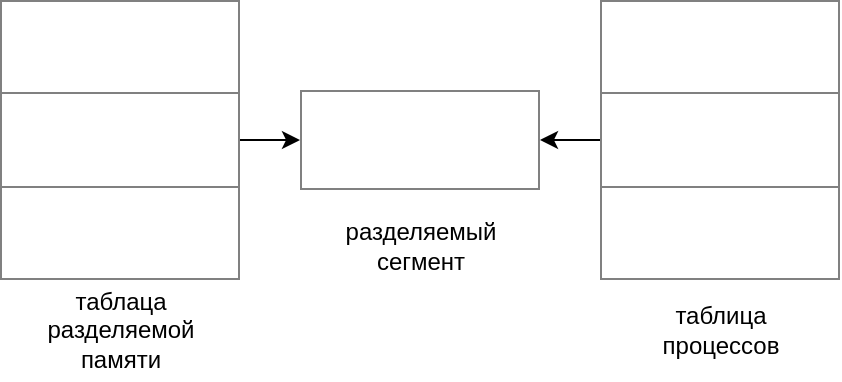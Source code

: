 <mxfile version="12.4.2" type="device" pages="10"><diagram id="_pHYpK2xIgm-cbt3wLfS" name="sharedMem"><mxGraphModel dx="1072" dy="792" grid="1" gridSize="10" guides="1" tooltips="1" connect="1" arrows="1" fold="1" page="1" pageScale="1" pageWidth="827" pageHeight="1169" math="0" shadow="0"><root><mxCell id="0"/><mxCell id="1" parent="0"/><mxCell id="E1N4yYzA226NEwPCVV8Q-7" style="edgeStyle=orthogonalEdgeStyle;rounded=0;orthogonalLoop=1;jettySize=auto;html=1;exitX=1;exitY=0.5;exitDx=0;exitDy=0;entryX=0;entryY=0.5;entryDx=0;entryDy=0;" parent="1" source="E1N4yYzA226NEwPCVV8Q-1" target="E1N4yYzA226NEwPCVV8Q-5" edge="1"><mxGeometry relative="1" as="geometry"/></mxCell><mxCell id="E1N4yYzA226NEwPCVV8Q-1" value="&lt;table border=&quot;1&quot; width=&quot;100%&quot; style=&quot;width: 100% ; height: 100% ; border-collapse: collapse&quot;&gt;&lt;tbody&gt;&lt;tr&gt;&lt;td align=&quot;center&quot;&gt;&lt;br&gt;&lt;/td&gt;&lt;/tr&gt;&lt;tr&gt;&lt;td align=&quot;center&quot;&gt;&lt;br&gt;&lt;/td&gt;&lt;/tr&gt;&lt;tr&gt;&lt;td align=&quot;center&quot;&gt;&lt;br&gt;&lt;/td&gt;&lt;/tr&gt;&lt;/tbody&gt;&lt;/table&gt;" style="text;html=1;strokeColor=none;fillColor=none;overflow=fill;" parent="1" vertex="1"><mxGeometry x="110" y="170" width="120" height="140" as="geometry"/></mxCell><mxCell id="E1N4yYzA226NEwPCVV8Q-6" style="edgeStyle=orthogonalEdgeStyle;rounded=0;orthogonalLoop=1;jettySize=auto;html=1;exitX=0;exitY=0.5;exitDx=0;exitDy=0;entryX=1;entryY=0.5;entryDx=0;entryDy=0;" parent="1" source="E1N4yYzA226NEwPCVV8Q-2" target="E1N4yYzA226NEwPCVV8Q-5" edge="1"><mxGeometry relative="1" as="geometry"/></mxCell><mxCell id="E1N4yYzA226NEwPCVV8Q-2" value="&lt;table border=&quot;1&quot; width=&quot;100%&quot; style=&quot;width: 100% ; height: 100% ; border-collapse: collapse&quot;&gt;&lt;tbody&gt;&lt;tr&gt;&lt;td align=&quot;center&quot;&gt;&lt;br&gt;&lt;/td&gt;&lt;/tr&gt;&lt;tr&gt;&lt;td align=&quot;center&quot;&gt;&lt;br&gt;&lt;/td&gt;&lt;/tr&gt;&lt;tr&gt;&lt;td align=&quot;center&quot;&gt;&lt;br&gt;&lt;/td&gt;&lt;/tr&gt;&lt;/tbody&gt;&lt;/table&gt;" style="text;html=1;strokeColor=none;fillColor=none;overflow=fill;" parent="1" vertex="1"><mxGeometry x="410" y="170" width="120" height="140" as="geometry"/></mxCell><mxCell id="E1N4yYzA226NEwPCVV8Q-3" value="таблаца &lt;br&gt;разделяемой &lt;br&gt;памяти" style="text;html=1;align=center;verticalAlign=middle;resizable=0;points=[];;autosize=1;" parent="1" vertex="1"><mxGeometry x="125" y="310" width="90" height="50" as="geometry"/></mxCell><mxCell id="E1N4yYzA226NEwPCVV8Q-4" value="таблица &lt;br&gt;процессов" style="text;html=1;align=center;verticalAlign=middle;resizable=0;points=[];;autosize=1;" parent="1" vertex="1"><mxGeometry x="435" y="320" width="70" height="30" as="geometry"/></mxCell><mxCell id="E1N4yYzA226NEwPCVV8Q-5" value="&lt;table border=&quot;1&quot; width=&quot;100%&quot; style=&quot;width: 100% ; height: 100% ; border-collapse: collapse&quot;&gt;&lt;tbody&gt;&lt;tr&gt;&lt;td align=&quot;center&quot;&gt;&lt;br&gt;&lt;/td&gt;&lt;/tr&gt;&lt;/tbody&gt;&lt;/table&gt;" style="text;html=1;strokeColor=none;fillColor=none;overflow=fill;" parent="1" vertex="1"><mxGeometry x="260" y="215" width="120" height="50" as="geometry"/></mxCell><mxCell id="E1N4yYzA226NEwPCVV8Q-8" value="разделяемый&lt;br&gt;сегмент" style="text;html=1;align=center;verticalAlign=middle;resizable=0;points=[];;autosize=1;" parent="1" vertex="1"><mxGeometry x="275" y="278" width="90" height="30" as="geometry"/></mxCell></root></mxGraphModel></diagram><diagram id="cYKPdcYJulg7trMuziKE" name="ИерархияОС"><mxGraphModel dx="1072" dy="792" grid="1" gridSize="10" guides="1" tooltips="1" connect="1" arrows="1" fold="1" page="1" pageScale="1" pageWidth="827" pageHeight="1169" math="0" shadow="0"><root><mxCell id="N33bhKSea9cU7cOXjX9G-0"/><mxCell id="N33bhKSea9cU7cOXjX9G-1" parent="N33bhKSea9cU7cOXjX9G-0"/><mxCell id="N33bhKSea9cU7cOXjX9G-10" value="&lt;br&gt;&lt;br&gt;&lt;br&gt;&lt;br&gt;&lt;br&gt;&lt;br&gt;&lt;br&gt;&lt;br&gt;&lt;br&gt;&lt;br&gt;&lt;br&gt;&lt;br&gt;&lt;br&gt;&lt;br&gt;&lt;br&gt;&lt;br&gt;&lt;br&gt;&lt;br&gt;&lt;br&gt;управление информацией&lt;br&gt;хранение, уничтожение файлов, файловая система" style="rounded=0;whiteSpace=wrap;html=1;container=1;" parent="N33bhKSea9cU7cOXjX9G-1" vertex="1"><mxGeometry x="175" y="530" width="320" height="320" as="geometry"/></mxCell><mxCell id="N33bhKSea9cU7cOXjX9G-7" value="&lt;br&gt;&lt;br&gt;&lt;br&gt;&lt;br&gt;&lt;br&gt;&lt;br&gt;&lt;br&gt;&lt;br&gt;&lt;br&gt;&lt;br&gt;&lt;br&gt;&lt;br&gt;&lt;br&gt;&lt;br&gt;&lt;br&gt;&lt;br&gt;управление устройствами" style="rounded=0;whiteSpace=wrap;html=1;container=1;" parent="N33bhKSea9cU7cOXjX9G-10" vertex="1"><mxGeometry x="15" y="10" width="290" height="268.387" as="geometry"/></mxCell><mxCell id="N33bhKSea9cU7cOXjX9G-8" value="&lt;br&gt;&lt;br&gt;&lt;br&gt;&lt;br&gt;&lt;br&gt;&lt;br&gt;&lt;br&gt;&lt;br&gt;&lt;br&gt;&lt;br&gt;&lt;br&gt;управление процессами (верхний уровень)&lt;br&gt;создание, уничтожение, взаимодействие при помощи сообщений" style="rounded=0;whiteSpace=wrap;html=1;container=1;" parent="N33bhKSea9cU7cOXjX9G-7" vertex="1"><mxGeometry x="10" y="12.206" width="270" height="221.174" as="geometry"/></mxCell><mxCell id="N33bhKSea9cU7cOXjX9G-6" value="&lt;br&gt;&lt;br&gt;&lt;br&gt;&lt;br&gt;&lt;br&gt;&lt;br&gt;&lt;br&gt;планирование процессов; &lt;br&gt;управление памятью" style="rounded=0;whiteSpace=wrap;html=1;container=1;" parent="N33bhKSea9cU7cOXjX9G-8" vertex="1"><mxGeometry x="15" y="11.637" width="240" height="153.26" as="geometry"/></mxCell><mxCell id="N33bhKSea9cU7cOXjX9G-3" value="&lt;br&gt;&lt;br&gt;управление процессами &lt;br&gt;(нижний уровень)&lt;br&gt;выделение кванта времени" style="rounded=0;whiteSpace=wrap;html=1;container=1;" parent="N33bhKSea9cU7cOXjX9G-6" vertex="1"><mxGeometry x="15" y="13.583" width="210" height="93.742" as="geometry"/></mxCell><mxCell id="N33bhKSea9cU7cOXjX9G-2" value="Аппаратура" style="rounded=0;whiteSpace=wrap;html=1;container=0;" parent="N33bhKSea9cU7cOXjX9G-3" vertex="1"><mxGeometry x="54.48" y="8.327" width="101.03" height="29.015" as="geometry"/></mxCell><mxCell id="N33bhKSea9cU7cOXjX9G-11" value="Иерархическая структура ОС по отношению к процессу" style="text;html=1;strokeColor=none;fillColor=none;align=center;verticalAlign=middle;whiteSpace=wrap;rounded=0;" parent="N33bhKSea9cU7cOXjX9G-1" vertex="1"><mxGeometry x="175" y="510" width="320" height="20" as="geometry"/></mxCell></root></mxGraphModel></diagram><diagram id="UjTHg631HExT5W3O7byU" name="МикроядроMSG"><mxGraphModel dx="1072" dy="792" grid="1" gridSize="10" guides="1" tooltips="1" connect="1" arrows="1" fold="1" page="1" pageScale="1" pageWidth="827" pageHeight="1169" math="0" shadow="0"><root><mxCell id="NzNkKDNtCmDDsPTG5lxu-0"/><mxCell id="NzNkKDNtCmDDsPTG5lxu-1" parent="NzNkKDNtCmDDsPTG5lxu-0"/><mxCell id="NzNkKDNtCmDDsPTG5lxu-2" value="" style="ellipse;whiteSpace=wrap;html=1;aspect=fixed;" parent="NzNkKDNtCmDDsPTG5lxu-1" vertex="1"><mxGeometry x="150" y="100" width="30" height="30" as="geometry"/></mxCell><mxCell id="NzNkKDNtCmDDsPTG5lxu-5" value="" style="ellipse;whiteSpace=wrap;html=1;aspect=fixed;" parent="NzNkKDNtCmDDsPTG5lxu-1" vertex="1"><mxGeometry x="190" y="100" width="30" height="30" as="geometry"/></mxCell><mxCell id="NzNkKDNtCmDDsPTG5lxu-6" value="" style="ellipse;whiteSpace=wrap;html=1;aspect=fixed;" parent="NzNkKDNtCmDDsPTG5lxu-1" vertex="1"><mxGeometry x="230" y="100" width="30" height="30" as="geometry"/></mxCell><mxCell id="NzNkKDNtCmDDsPTG5lxu-7" value="" style="ellipse;whiteSpace=wrap;html=1;aspect=fixed;" parent="NzNkKDNtCmDDsPTG5lxu-1" vertex="1"><mxGeometry x="270" y="100" width="30" height="30" as="geometry"/></mxCell><mxCell id="NzNkKDNtCmDDsPTG5lxu-8" value="Приложения" style="text;html=1;align=center;verticalAlign=middle;resizable=0;points=[];;autosize=1;" parent="NzNkKDNtCmDDsPTG5lxu-1" vertex="1"><mxGeometry x="180" y="69" width="90" height="20" as="geometry"/></mxCell><mxCell id="NzNkKDNtCmDDsPTG5lxu-9" value="Микроядро" style="ellipse;whiteSpace=wrap;html=1;" parent="NzNkKDNtCmDDsPTG5lxu-1" vertex="1"><mxGeometry x="320" y="250" width="290" height="80" as="geometry"/></mxCell><mxCell id="NzNkKDNtCmDDsPTG5lxu-10" value="Сервер памяти" style="ellipse;whiteSpace=wrap;html=1;" parent="NzNkKDNtCmDDsPTG5lxu-1" vertex="1"><mxGeometry x="430" y="60" width="100" height="50" as="geometry"/></mxCell><mxCell id="NzNkKDNtCmDDsPTG5lxu-11" value="Сетевой сервер" style="ellipse;whiteSpace=wrap;html=1;" parent="NzNkKDNtCmDDsPTG5lxu-1" vertex="1"><mxGeometry x="630" y="40" width="100" height="50" as="geometry"/></mxCell><mxCell id="NzNkKDNtCmDDsPTG5lxu-12" value="Файловый сервер" style="ellipse;whiteSpace=wrap;html=1;" parent="NzNkKDNtCmDDsPTG5lxu-1" vertex="1"><mxGeometry x="520" y="19" width="100" height="50" as="geometry"/></mxCell><mxCell id="NzNkKDNtCmDDsPTG5lxu-13" value="Сервер процессов" style="ellipse;whiteSpace=wrap;html=1;" parent="NzNkKDNtCmDDsPTG5lxu-1" vertex="1"><mxGeometry x="540" y="100" width="100" height="50" as="geometry"/></mxCell><mxCell id="NzNkKDNtCmDDsPTG5lxu-14" value="" style="endArrow=none;html=1;" parent="NzNkKDNtCmDDsPTG5lxu-1" edge="1"><mxGeometry width="50" height="50" relative="1" as="geometry"><mxPoint x="120" y="200" as="sourcePoint"/><mxPoint x="790" y="200" as="targetPoint"/></mxGeometry></mxCell><mxCell id="NzNkKDNtCmDDsPTG5lxu-15" value="Режим ядра" style="text;html=1;strokeColor=none;fillColor=none;align=center;verticalAlign=middle;whiteSpace=wrap;rounded=0;" parent="NzNkKDNtCmDDsPTG5lxu-1" vertex="1"><mxGeometry x="690" y="210" width="100" height="20" as="geometry"/></mxCell><mxCell id="NzNkKDNtCmDDsPTG5lxu-16" value="Режим задачи" style="text;html=1;strokeColor=none;fillColor=none;align=center;verticalAlign=middle;whiteSpace=wrap;rounded=0;" parent="NzNkKDNtCmDDsPTG5lxu-1" vertex="1"><mxGeometry x="690" y="170" width="100" height="20" as="geometry"/></mxCell><mxCell id="NzNkKDNtCmDDsPTG5lxu-17" value="" style="endArrow=classic;html=1;exitX=1;exitY=0.5;exitDx=0;exitDy=0;entryX=0;entryY=1;entryDx=0;entryDy=0;curved=1;" parent="NzNkKDNtCmDDsPTG5lxu-1" source="NzNkKDNtCmDDsPTG5lxu-7" target="NzNkKDNtCmDDsPTG5lxu-10" edge="1"><mxGeometry width="50" height="50" relative="1" as="geometry"><mxPoint x="120" y="400" as="sourcePoint"/><mxPoint x="170" y="350" as="targetPoint"/><Array as="points"><mxPoint x="450" y="420"/></Array></mxGeometry></mxCell><mxCell id="NzNkKDNtCmDDsPTG5lxu-18" value="" style="endArrow=classic;html=1;curved=1;exitX=0.295;exitY=0.957;exitDx=0;exitDy=0;exitPerimeter=0;entryX=1;entryY=1;entryDx=0;entryDy=0;" parent="NzNkKDNtCmDDsPTG5lxu-1" source="NzNkKDNtCmDDsPTG5lxu-10" target="NzNkKDNtCmDDsPTG5lxu-7" edge="1"><mxGeometry width="50" height="50" relative="1" as="geometry"><mxPoint x="700" y="315" as="sourcePoint"/><mxPoint x="280" y="130" as="targetPoint"/><Array as="points"><mxPoint x="450" y="450"/></Array></mxGeometry></mxCell><mxCell id="NzNkKDNtCmDDsPTG5lxu-19" value="" style="endArrow=classic;html=1;curved=1;exitX=1;exitY=1;exitDx=0;exitDy=0;entryX=0;entryY=1;entryDx=0;entryDy=0;" parent="NzNkKDNtCmDDsPTG5lxu-1" source="NzNkKDNtCmDDsPTG5lxu-10" target="NzNkKDNtCmDDsPTG5lxu-13" edge="1"><mxGeometry width="50" height="50" relative="1" as="geometry"><mxPoint x="500" y="180" as="sourcePoint"/><mxPoint x="550" y="130" as="targetPoint"/><Array as="points"><mxPoint x="430" y="420"/></Array></mxGeometry></mxCell><mxCell id="NzNkKDNtCmDDsPTG5lxu-21" value="" style="endArrow=classic;html=1;curved=1;exitX=0.328;exitY=0.99;exitDx=0;exitDy=0;exitPerimeter=0;entryX=0.603;entryY=1.023;entryDx=0;entryDy=0;entryPerimeter=0;" parent="NzNkKDNtCmDDsPTG5lxu-1" source="NzNkKDNtCmDDsPTG5lxu-13" target="NzNkKDNtCmDDsPTG5lxu-10" edge="1"><mxGeometry width="50" height="50" relative="1" as="geometry"><mxPoint x="150" y="430" as="sourcePoint"/><mxPoint x="200" y="380" as="targetPoint"/><Array as="points"><mxPoint x="430" y="430"/></Array></mxGeometry></mxCell></root></mxGraphModel></diagram><diagram id="lSMdafEVbJRNWUTgxJku" name="Микроядро"><mxGraphModel dx="1072" dy="792" grid="1" gridSize="10" guides="1" tooltips="1" connect="1" arrows="1" fold="1" page="1" pageScale="1" pageWidth="827" pageHeight="1169" math="0" shadow="0"><root><mxCell id="0dKs_ApMj5xvjvfuC9SX-0"/><mxCell id="0dKs_ApMj5xvjvfuC9SX-1" parent="0dKs_ApMj5xvjvfuC9SX-0"/><mxCell id="0dKs_ApMj5xvjvfuC9SX-2" value="" style="endArrow=none;html=1;" parent="0dKs_ApMj5xvjvfuC9SX-1" edge="1"><mxGeometry width="50" height="50" relative="1" as="geometry"><mxPoint x="50" y="160" as="sourcePoint"/><mxPoint x="160" y="160" as="targetPoint"/></mxGeometry></mxCell><mxCell id="0dKs_ApMj5xvjvfuC9SX-3" value="" style="endArrow=none;html=1;" parent="0dKs_ApMj5xvjvfuC9SX-1" edge="1"><mxGeometry width="50" height="50" relative="1" as="geometry"><mxPoint x="350" y="160" as="sourcePoint"/><mxPoint x="450" y="160" as="targetPoint"/></mxGeometry></mxCell><mxCell id="0dKs_ApMj5xvjvfuC9SX-5" value="" style="endArrow=none;html=1;" parent="0dKs_ApMj5xvjvfuC9SX-1" edge="1"><mxGeometry width="50" height="50" relative="1" as="geometry"><mxPoint x="200" y="230" as="sourcePoint"/><mxPoint x="310" y="230" as="targetPoint"/></mxGeometry></mxCell><mxCell id="0dKs_ApMj5xvjvfuC9SX-6" value="" style="endArrow=none;html=1;" parent="0dKs_ApMj5xvjvfuC9SX-1" edge="1"><mxGeometry width="50" height="50" relative="1" as="geometry"><mxPoint x="160" y="160" as="sourcePoint"/><mxPoint x="200" y="230" as="targetPoint"/></mxGeometry></mxCell><mxCell id="0dKs_ApMj5xvjvfuC9SX-7" value="" style="endArrow=none;html=1;" parent="0dKs_ApMj5xvjvfuC9SX-1" edge="1"><mxGeometry width="50" height="50" relative="1" as="geometry"><mxPoint x="310" y="230" as="sourcePoint"/><mxPoint x="350" y="160" as="targetPoint"/></mxGeometry></mxCell><mxCell id="0dKs_ApMj5xvjvfuC9SX-8" value="" style="endArrow=none;html=1;" parent="0dKs_ApMj5xvjvfuC9SX-1" edge="1"><mxGeometry width="50" height="50" relative="1" as="geometry"><mxPoint x="450" y="160" as="sourcePoint"/><mxPoint x="490" y="230" as="targetPoint"/></mxGeometry></mxCell><mxCell id="0dKs_ApMj5xvjvfuC9SX-9" value="Приложение" style="text;html=1;strokeColor=none;fillColor=none;align=center;verticalAlign=middle;whiteSpace=wrap;rounded=0;" parent="0dKs_ApMj5xvjvfuC9SX-1" vertex="1"><mxGeometry x="80" y="130" width="40" height="20" as="geometry"/></mxCell><mxCell id="0dKs_ApMj5xvjvfuC9SX-10" value="" style="endArrow=none;html=1;" parent="0dKs_ApMj5xvjvfuC9SX-1" edge="1"><mxGeometry width="50" height="50" relative="1" as="geometry"><mxPoint x="490" y="230" as="sourcePoint"/><mxPoint x="600" y="230" as="targetPoint"/></mxGeometry></mxCell><mxCell id="0dKs_ApMj5xvjvfuC9SX-11" value="" style="endArrow=none;html=1;" parent="0dKs_ApMj5xvjvfuC9SX-1" edge="1"><mxGeometry width="50" height="50" relative="1" as="geometry"><mxPoint x="600" y="230" as="sourcePoint"/><mxPoint x="640" y="160" as="targetPoint"/></mxGeometry></mxCell><mxCell id="0dKs_ApMj5xvjvfuC9SX-12" value="" style="endArrow=none;html=1;" parent="0dKs_ApMj5xvjvfuC9SX-1" edge="1"><mxGeometry width="50" height="50" relative="1" as="geometry"><mxPoint x="640" y="160" as="sourcePoint"/><mxPoint x="740" y="160" as="targetPoint"/></mxGeometry></mxCell><mxCell id="0dKs_ApMj5xvjvfuC9SX-13" value="Приложение" style="text;html=1;strokeColor=none;fillColor=none;align=center;verticalAlign=middle;whiteSpace=wrap;rounded=0;" parent="0dKs_ApMj5xvjvfuC9SX-1" vertex="1"><mxGeometry x="670" y="130" width="40" height="20" as="geometry"/></mxCell><mxCell id="0dKs_ApMj5xvjvfuC9SX-14" value="Сервер" style="text;html=1;strokeColor=none;fillColor=none;align=center;verticalAlign=middle;whiteSpace=wrap;rounded=0;" parent="0dKs_ApMj5xvjvfuC9SX-1" vertex="1"><mxGeometry x="380" y="130" width="40" height="20" as="geometry"/></mxCell><mxCell id="0dKs_ApMj5xvjvfuC9SX-15" value="Ядро" style="text;html=1;strokeColor=none;fillColor=none;align=center;verticalAlign=middle;whiteSpace=wrap;rounded=0;" parent="0dKs_ApMj5xvjvfuC9SX-1" vertex="1"><mxGeometry x="230" y="240" width="40" height="20" as="geometry"/></mxCell><mxCell id="0dKs_ApMj5xvjvfuC9SX-16" value="Ядро" style="text;html=1;strokeColor=none;fillColor=none;align=center;verticalAlign=middle;whiteSpace=wrap;rounded=0;" parent="0dKs_ApMj5xvjvfuC9SX-1" vertex="1"><mxGeometry x="530" y="240" width="40" height="20" as="geometry"/></mxCell><mxCell id="0dKs_ApMj5xvjvfuC9SX-17" value="" style="endArrow=none;dashed=1;html=1;" parent="0dKs_ApMj5xvjvfuC9SX-1" edge="1"><mxGeometry width="50" height="50" relative="1" as="geometry"><mxPoint x="160" y="250" as="sourcePoint"/><mxPoint x="160" y="140" as="targetPoint"/></mxGeometry></mxCell><mxCell id="0dKs_ApMj5xvjvfuC9SX-18" value="" style="endArrow=none;dashed=1;html=1;" parent="0dKs_ApMj5xvjvfuC9SX-1" edge="1"><mxGeometry width="50" height="50" relative="1" as="geometry"><mxPoint x="200" y="250" as="sourcePoint"/><mxPoint x="200" y="140" as="targetPoint"/></mxGeometry></mxCell><mxCell id="0dKs_ApMj5xvjvfuC9SX-19" value="dt" style="text;html=1;strokeColor=none;fillColor=none;align=center;verticalAlign=middle;whiteSpace=wrap;rounded=0;" parent="0dKs_ApMj5xvjvfuC9SX-1" vertex="1"><mxGeometry x="160" y="250" width="40" height="20" as="geometry"/></mxCell><mxCell id="0dKs_ApMj5xvjvfuC9SX-20" value="" style="endArrow=blockThin;startArrow=blockThin;html=1;entryX=1;entryY=0;entryDx=0;entryDy=0;exitX=0;exitY=0;exitDx=0;exitDy=0;startFill=1;endSize=3;endFill=1;startSize=3;" parent="0dKs_ApMj5xvjvfuC9SX-1" source="0dKs_ApMj5xvjvfuC9SX-19" target="0dKs_ApMj5xvjvfuC9SX-19" edge="1"><mxGeometry width="50" height="50" relative="1" as="geometry"><mxPoint x="50" y="340" as="sourcePoint"/><mxPoint x="100" y="290" as="targetPoint"/></mxGeometry></mxCell><mxCell id="0dKs_ApMj5xvjvfuC9SX-22" value="" style="endArrow=none;dashed=1;html=1;" parent="0dKs_ApMj5xvjvfuC9SX-1" edge="1"><mxGeometry width="50" height="50" relative="1" as="geometry"><mxPoint x="600" y="250" as="sourcePoint"/><mxPoint x="600" y="140" as="targetPoint"/></mxGeometry></mxCell><mxCell id="0dKs_ApMj5xvjvfuC9SX-23" value="" style="endArrow=none;dashed=1;html=1;" parent="0dKs_ApMj5xvjvfuC9SX-1" edge="1"><mxGeometry width="50" height="50" relative="1" as="geometry"><mxPoint x="640" y="250" as="sourcePoint"/><mxPoint x="640" y="140" as="targetPoint"/></mxGeometry></mxCell><mxCell id="0dKs_ApMj5xvjvfuC9SX-24" value="dt" style="text;html=1;strokeColor=none;fillColor=none;align=center;verticalAlign=middle;whiteSpace=wrap;rounded=0;" parent="0dKs_ApMj5xvjvfuC9SX-1" vertex="1"><mxGeometry x="600" y="250" width="40" height="20" as="geometry"/></mxCell><mxCell id="0dKs_ApMj5xvjvfuC9SX-26" value="" style="endArrow=none;dashed=1;html=1;" parent="0dKs_ApMj5xvjvfuC9SX-1" edge="1"><mxGeometry width="50" height="50" relative="1" as="geometry"><mxPoint x="310" y="250" as="sourcePoint"/><mxPoint x="310" y="140" as="targetPoint"/></mxGeometry></mxCell><mxCell id="0dKs_ApMj5xvjvfuC9SX-27" value="" style="endArrow=none;dashed=1;html=1;" parent="0dKs_ApMj5xvjvfuC9SX-1" edge="1"><mxGeometry width="50" height="50" relative="1" as="geometry"><mxPoint x="350" y="250" as="sourcePoint"/><mxPoint x="350" y="140" as="targetPoint"/></mxGeometry></mxCell><mxCell id="0dKs_ApMj5xvjvfuC9SX-28" value="dt" style="text;html=1;strokeColor=none;fillColor=none;align=center;verticalAlign=middle;whiteSpace=wrap;rounded=0;" parent="0dKs_ApMj5xvjvfuC9SX-1" vertex="1"><mxGeometry x="310" y="250" width="40" height="20" as="geometry"/></mxCell><mxCell id="0dKs_ApMj5xvjvfuC9SX-30" value="" style="endArrow=none;dashed=1;html=1;" parent="0dKs_ApMj5xvjvfuC9SX-1" edge="1"><mxGeometry width="50" height="50" relative="1" as="geometry"><mxPoint x="450" y="250" as="sourcePoint"/><mxPoint x="450" y="140" as="targetPoint"/></mxGeometry></mxCell><mxCell id="0dKs_ApMj5xvjvfuC9SX-31" value="" style="endArrow=none;dashed=1;html=1;" parent="0dKs_ApMj5xvjvfuC9SX-1" edge="1"><mxGeometry width="50" height="50" relative="1" as="geometry"><mxPoint x="490" y="250" as="sourcePoint"/><mxPoint x="490" y="140" as="targetPoint"/></mxGeometry></mxCell><mxCell id="0dKs_ApMj5xvjvfuC9SX-32" value="dt" style="text;html=1;strokeColor=none;fillColor=none;align=center;verticalAlign=middle;whiteSpace=wrap;rounded=0;" parent="0dKs_ApMj5xvjvfuC9SX-1" vertex="1"><mxGeometry x="450" y="250" width="40" height="20" as="geometry"/></mxCell><mxCell id="0dKs_ApMj5xvjvfuC9SX-34" value="" style="endArrow=blockThin;startArrow=blockThin;html=1;entryX=1;entryY=0;entryDx=0;entryDy=0;exitX=0;exitY=0;exitDx=0;exitDy=0;startFill=1;endSize=3;endFill=1;startSize=3;" parent="0dKs_ApMj5xvjvfuC9SX-1" edge="1"><mxGeometry width="50" height="50" relative="1" as="geometry"><mxPoint x="310" y="250" as="sourcePoint"/><mxPoint x="350" y="250" as="targetPoint"/></mxGeometry></mxCell><mxCell id="0dKs_ApMj5xvjvfuC9SX-35" value="" style="endArrow=blockThin;startArrow=blockThin;html=1;entryX=1;entryY=0;entryDx=0;entryDy=0;exitX=0;exitY=0;exitDx=0;exitDy=0;startFill=1;endSize=3;endFill=1;startSize=3;" parent="0dKs_ApMj5xvjvfuC9SX-1" edge="1"><mxGeometry width="50" height="50" relative="1" as="geometry"><mxPoint x="450" y="250" as="sourcePoint"/><mxPoint x="490" y="250" as="targetPoint"/></mxGeometry></mxCell><mxCell id="0dKs_ApMj5xvjvfuC9SX-36" value="" style="endArrow=blockThin;startArrow=blockThin;html=1;entryX=1;entryY=0;entryDx=0;entryDy=0;exitX=0;exitY=0;exitDx=0;exitDy=0;startFill=1;endSize=3;endFill=1;startSize=3;" parent="0dKs_ApMj5xvjvfuC9SX-1" edge="1"><mxGeometry width="50" height="50" relative="1" as="geometry"><mxPoint x="599.2" y="250" as="sourcePoint"/><mxPoint x="639.2" y="250" as="targetPoint"/></mxGeometry></mxCell></root></mxGraphModel></diagram><diagram id="hZAPNmpvA0O3wVBdw7eL" name="Client-server"><mxGraphModel dx="1899" dy="792" grid="1" gridSize="10" guides="1" tooltips="1" connect="1" arrows="1" fold="1" page="1" pageScale="1" pageWidth="827" pageHeight="1169" math="0" shadow="0"><root><mxCell id="UGRlSVcSNJiBl1-q5yHj-0"/><mxCell id="UGRlSVcSNJiBl1-q5yHj-1" parent="UGRlSVcSNJiBl1-q5yHj-0"/><mxCell id="UGRlSVcSNJiBl1-q5yHj-22" value="" style="rounded=0;whiteSpace=wrap;html=1;dashed=1;container=1;" parent="UGRlSVcSNJiBl1-q5yHj-1" vertex="1"><mxGeometry x="70" y="160" width="170" height="400" as="geometry"/></mxCell><mxCell id="UGRlSVcSNJiBl1-q5yHj-5" style="edgeStyle=orthogonalEdgeStyle;rounded=0;orthogonalLoop=1;jettySize=auto;html=1;exitX=0.25;exitY=1;exitDx=0;exitDy=0;entryX=0.083;entryY=0.006;entryDx=0;entryDy=0;entryPerimeter=0;" parent="UGRlSVcSNJiBl1-q5yHj-22" source="UGRlSVcSNJiBl1-q5yHj-2" edge="1"><mxGeometry relative="1" as="geometry"><mxPoint x="54.966" y="110.552" as="targetPoint"/></mxGeometry></mxCell><mxCell id="UGRlSVcSNJiBl1-q5yHj-2" value="Приложение клиента" style="rounded=0;whiteSpace=wrap;html=1;" parent="UGRlSVcSNJiBl1-q5yHj-22" vertex="1"><mxGeometry x="25" y="30" width="120" height="60" as="geometry"/></mxCell><mxCell id="UGRlSVcSNJiBl1-q5yHj-6" style="edgeStyle=orthogonalEdgeStyle;rounded=0;orthogonalLoop=1;jettySize=auto;html=1;exitX=0.25;exitY=0;exitDx=0;exitDy=0;entryX=0.75;entryY=1;entryDx=0;entryDy=0;" parent="UGRlSVcSNJiBl1-q5yHj-22" target="UGRlSVcSNJiBl1-q5yHj-2" edge="1"><mxGeometry relative="1" as="geometry"><mxPoint x="114.966" y="109.862" as="sourcePoint"/></mxGeometry></mxCell><mxCell id="UGRlSVcSNJiBl1-q5yHj-12" style="edgeStyle=orthogonalEdgeStyle;rounded=0;orthogonalLoop=1;jettySize=auto;html=1;exitX=0.25;exitY=1;exitDx=0;exitDy=0;entryX=0.749;entryY=0.063;entryDx=0;entryDy=0;entryPerimeter=0;startArrow=classic;startFill=1;endArrow=none;endFill=0;" parent="UGRlSVcSNJiBl1-q5yHj-22" target="UGRlSVcSNJiBl1-q5yHj-10" edge="1"><mxGeometry relative="1" as="geometry"><mxPoint x="114.966" y="149.862" as="sourcePoint"/></mxGeometry></mxCell><mxCell id="UGRlSVcSNJiBl1-q5yHj-10" value="Клиентский stab" style="ellipse;whiteSpace=wrap;html=1;" parent="UGRlSVcSNJiBl1-q5yHj-22" vertex="1"><mxGeometry x="25" y="170" width="120" height="60" as="geometry"/></mxCell><mxCell id="UGRlSVcSNJiBl1-q5yHj-14" style="edgeStyle=orthogonalEdgeStyle;rounded=0;orthogonalLoop=1;jettySize=auto;html=1;exitX=0.084;exitY=1;exitDx=0;exitDy=0;startArrow=none;startFill=0;endArrow=classic;endFill=1;exitPerimeter=0;entryX=0.254;entryY=0.064;entryDx=0;entryDy=0;entryPerimeter=0;" parent="UGRlSVcSNJiBl1-q5yHj-22" target="UGRlSVcSNJiBl1-q5yHj-10" edge="1"><mxGeometry relative="1" as="geometry"><mxPoint x="54.966" y="149.862" as="sourcePoint"/><mxPoint x="55" y="175" as="targetPoint"/></mxGeometry></mxCell><mxCell id="UGRlSVcSNJiBl1-q5yHj-18" style="edgeStyle=orthogonalEdgeStyle;rounded=0;orthogonalLoop=1;jettySize=auto;html=1;exitX=0.25;exitY=0;exitDx=0;exitDy=0;entryX=0.254;entryY=0.937;entryDx=0;entryDy=0;entryPerimeter=0;startArrow=classic;startFill=1;endArrow=none;endFill=0;" parent="UGRlSVcSNJiBl1-q5yHj-22" source="UGRlSVcSNJiBl1-q5yHj-15" target="UGRlSVcSNJiBl1-q5yHj-10" edge="1"><mxGeometry relative="1" as="geometry"/></mxCell><mxCell id="UGRlSVcSNJiBl1-q5yHj-19" style="edgeStyle=orthogonalEdgeStyle;rounded=0;orthogonalLoop=1;jettySize=auto;html=1;exitX=0.75;exitY=0;exitDx=0;exitDy=0;entryX=0.753;entryY=0.937;entryDx=0;entryDy=0;entryPerimeter=0;startArrow=none;startFill=0;endArrow=classic;endFill=1;" parent="UGRlSVcSNJiBl1-q5yHj-22" source="UGRlSVcSNJiBl1-q5yHj-15" target="UGRlSVcSNJiBl1-q5yHj-10" edge="1"><mxGeometry relative="1" as="geometry"/></mxCell><mxCell id="UGRlSVcSNJiBl1-q5yHj-15" value="Библиотека" style="rounded=0;whiteSpace=wrap;html=1;" parent="UGRlSVcSNJiBl1-q5yHj-22" vertex="1"><mxGeometry x="25" y="250" width="120" height="60" as="geometry"/></mxCell><mxCell id="UGRlSVcSNJiBl1-q5yHj-16" value="Сокет" style="ellipse;whiteSpace=wrap;html=1;" parent="UGRlSVcSNJiBl1-q5yHj-22" vertex="1"><mxGeometry x="25" y="330" width="120" height="60" as="geometry"/></mxCell><mxCell id="UGRlSVcSNJiBl1-q5yHj-20" style="edgeStyle=orthogonalEdgeStyle;rounded=0;orthogonalLoop=1;jettySize=auto;html=1;exitX=0.25;exitY=1;exitDx=0;exitDy=0;entryX=0.249;entryY=0.061;entryDx=0;entryDy=0;entryPerimeter=0;startArrow=none;startFill=0;endArrow=classic;endFill=1;" parent="UGRlSVcSNJiBl1-q5yHj-22" source="UGRlSVcSNJiBl1-q5yHj-15" target="UGRlSVcSNJiBl1-q5yHj-16" edge="1"><mxGeometry relative="1" as="geometry"/></mxCell><mxCell id="UGRlSVcSNJiBl1-q5yHj-21" style="edgeStyle=orthogonalEdgeStyle;rounded=0;orthogonalLoop=1;jettySize=auto;html=1;exitX=0.75;exitY=1;exitDx=0;exitDy=0;entryX=0.749;entryY=0.065;entryDx=0;entryDy=0;entryPerimeter=0;startArrow=classic;startFill=1;endArrow=none;endFill=0;" parent="UGRlSVcSNJiBl1-q5yHj-22" source="UGRlSVcSNJiBl1-q5yHj-15" target="UGRlSVcSNJiBl1-q5yHj-16" edge="1"><mxGeometry relative="1" as="geometry"/></mxCell><mxCell id="UGRlSVcSNJiBl1-q5yHj-23" value="" style="rounded=0;whiteSpace=wrap;html=1;dashed=1;container=1;" parent="UGRlSVcSNJiBl1-q5yHj-1" vertex="1"><mxGeometry x="320" y="160" width="170" height="400" as="geometry"/></mxCell><mxCell id="UGRlSVcSNJiBl1-q5yHj-24" style="edgeStyle=orthogonalEdgeStyle;rounded=0;orthogonalLoop=1;jettySize=auto;html=1;exitX=0.25;exitY=1;exitDx=0;exitDy=0;entryX=0.083;entryY=0.006;entryDx=0;entryDy=0;entryPerimeter=0;" parent="UGRlSVcSNJiBl1-q5yHj-23" source="UGRlSVcSNJiBl1-q5yHj-25" edge="1"><mxGeometry relative="1" as="geometry"><mxPoint x="54.966" y="110.552" as="targetPoint"/></mxGeometry></mxCell><mxCell id="UGRlSVcSNJiBl1-q5yHj-25" value="Приложение сервера" style="rounded=0;whiteSpace=wrap;html=1;" parent="UGRlSVcSNJiBl1-q5yHj-23" vertex="1"><mxGeometry x="25" y="30" width="120" height="60" as="geometry"/></mxCell><mxCell id="UGRlSVcSNJiBl1-q5yHj-26" style="edgeStyle=orthogonalEdgeStyle;rounded=0;orthogonalLoop=1;jettySize=auto;html=1;exitX=0.25;exitY=0;exitDx=0;exitDy=0;entryX=0.75;entryY=1;entryDx=0;entryDy=0;" parent="UGRlSVcSNJiBl1-q5yHj-23" target="UGRlSVcSNJiBl1-q5yHj-25" edge="1"><mxGeometry relative="1" as="geometry"><mxPoint x="114.966" y="109.862" as="sourcePoint"/></mxGeometry></mxCell><mxCell id="UGRlSVcSNJiBl1-q5yHj-27" style="edgeStyle=orthogonalEdgeStyle;rounded=0;orthogonalLoop=1;jettySize=auto;html=1;exitX=0.25;exitY=1;exitDx=0;exitDy=0;entryX=0.749;entryY=0.063;entryDx=0;entryDy=0;entryPerimeter=0;startArrow=classic;startFill=1;endArrow=none;endFill=0;" parent="UGRlSVcSNJiBl1-q5yHj-23" target="UGRlSVcSNJiBl1-q5yHj-28" edge="1"><mxGeometry relative="1" as="geometry"><mxPoint x="114.966" y="149.862" as="sourcePoint"/></mxGeometry></mxCell><mxCell id="UGRlSVcSNJiBl1-q5yHj-28" value="Серверный stab" style="ellipse;whiteSpace=wrap;html=1;" parent="UGRlSVcSNJiBl1-q5yHj-23" vertex="1"><mxGeometry x="25" y="170" width="120" height="60" as="geometry"/></mxCell><mxCell id="UGRlSVcSNJiBl1-q5yHj-29" style="edgeStyle=orthogonalEdgeStyle;rounded=0;orthogonalLoop=1;jettySize=auto;html=1;exitX=0.084;exitY=1;exitDx=0;exitDy=0;startArrow=classic;startFill=1;endArrow=none;endFill=0;exitPerimeter=0;entryX=0.254;entryY=0.064;entryDx=0;entryDy=0;entryPerimeter=0;" parent="UGRlSVcSNJiBl1-q5yHj-23" target="UGRlSVcSNJiBl1-q5yHj-28" edge="1"><mxGeometry relative="1" as="geometry"><mxPoint x="54.966" y="149.862" as="sourcePoint"/><mxPoint x="55" y="175" as="targetPoint"/></mxGeometry></mxCell><mxCell id="UGRlSVcSNJiBl1-q5yHj-30" style="edgeStyle=orthogonalEdgeStyle;rounded=0;orthogonalLoop=1;jettySize=auto;html=1;exitX=0.25;exitY=0;exitDx=0;exitDy=0;entryX=0.254;entryY=0.937;entryDx=0;entryDy=0;entryPerimeter=0;startArrow=classic;startFill=1;endArrow=none;endFill=0;" parent="UGRlSVcSNJiBl1-q5yHj-23" source="UGRlSVcSNJiBl1-q5yHj-32" target="UGRlSVcSNJiBl1-q5yHj-28" edge="1"><mxGeometry relative="1" as="geometry"/></mxCell><mxCell id="UGRlSVcSNJiBl1-q5yHj-31" style="edgeStyle=orthogonalEdgeStyle;rounded=0;orthogonalLoop=1;jettySize=auto;html=1;exitX=0.75;exitY=0;exitDx=0;exitDy=0;entryX=0.753;entryY=0.937;entryDx=0;entryDy=0;entryPerimeter=0;startArrow=none;startFill=0;endArrow=classic;endFill=1;" parent="UGRlSVcSNJiBl1-q5yHj-23" source="UGRlSVcSNJiBl1-q5yHj-32" target="UGRlSVcSNJiBl1-q5yHj-28" edge="1"><mxGeometry relative="1" as="geometry"/></mxCell><mxCell id="UGRlSVcSNJiBl1-q5yHj-32" value="Библиотека" style="rounded=0;whiteSpace=wrap;html=1;" parent="UGRlSVcSNJiBl1-q5yHj-23" vertex="1"><mxGeometry x="25" y="250" width="120" height="60" as="geometry"/></mxCell><mxCell id="UGRlSVcSNJiBl1-q5yHj-33" value="Сокет" style="ellipse;whiteSpace=wrap;html=1;" parent="UGRlSVcSNJiBl1-q5yHj-23" vertex="1"><mxGeometry x="25" y="330" width="120" height="60" as="geometry"/></mxCell><mxCell id="UGRlSVcSNJiBl1-q5yHj-34" style="edgeStyle=orthogonalEdgeStyle;rounded=0;orthogonalLoop=1;jettySize=auto;html=1;exitX=0.25;exitY=1;exitDx=0;exitDy=0;entryX=0.249;entryY=0.061;entryDx=0;entryDy=0;entryPerimeter=0;startArrow=none;startFill=0;endArrow=classic;endFill=1;" parent="UGRlSVcSNJiBl1-q5yHj-23" source="UGRlSVcSNJiBl1-q5yHj-32" target="UGRlSVcSNJiBl1-q5yHj-33" edge="1"><mxGeometry relative="1" as="geometry"/></mxCell><mxCell id="UGRlSVcSNJiBl1-q5yHj-35" style="edgeStyle=orthogonalEdgeStyle;rounded=0;orthogonalLoop=1;jettySize=auto;html=1;exitX=0.75;exitY=1;exitDx=0;exitDy=0;entryX=0.749;entryY=0.065;entryDx=0;entryDy=0;entryPerimeter=0;startArrow=classic;startFill=1;endArrow=none;endFill=0;" parent="UGRlSVcSNJiBl1-q5yHj-23" source="UGRlSVcSNJiBl1-q5yHj-32" target="UGRlSVcSNJiBl1-q5yHj-33" edge="1"><mxGeometry relative="1" as="geometry"/></mxCell><mxCell id="UGRlSVcSNJiBl1-q5yHj-4" value="Интерфейс" style="rounded=0;whiteSpace=wrap;html=1;dashed=1;" parent="UGRlSVcSNJiBl1-q5yHj-23" vertex="1"><mxGeometry x="-250" y="110" width="420" height="40" as="geometry"/></mxCell><mxCell id="UGRlSVcSNJiBl1-q5yHj-36" style="edgeStyle=orthogonalEdgeStyle;rounded=0;orthogonalLoop=1;jettySize=auto;html=1;entryX=0.01;entryY=0.399;entryDx=0;entryDy=0;startArrow=classic;startFill=1;endArrow=none;endFill=0;entryPerimeter=0;exitX=0.99;exitY=0.399;exitDx=0;exitDy=0;exitPerimeter=0;" parent="UGRlSVcSNJiBl1-q5yHj-1" source="UGRlSVcSNJiBl1-q5yHj-16" target="UGRlSVcSNJiBl1-q5yHj-33" edge="1"><mxGeometry relative="1" as="geometry"><mxPoint x="250" y="505" as="sourcePoint"/></mxGeometry></mxCell><mxCell id="UGRlSVcSNJiBl1-q5yHj-38" style="edgeStyle=orthogonalEdgeStyle;rounded=0;orthogonalLoop=1;jettySize=auto;html=1;entryX=0.987;entryY=0.602;entryDx=0;entryDy=0;startArrow=classic;startFill=1;endArrow=none;endFill=0;entryPerimeter=0;" parent="UGRlSVcSNJiBl1-q5yHj-1" target="UGRlSVcSNJiBl1-q5yHj-16" edge="1"><mxGeometry relative="1" as="geometry"><mxPoint x="346" y="526" as="sourcePoint"/></mxGeometry></mxCell><mxCell id="UGRlSVcSNJiBl1-q5yHj-39" value="Процесс сервера" style="text;html=1;strokeColor=none;fillColor=none;align=center;verticalAlign=middle;whiteSpace=wrap;rounded=0;dashed=1;" parent="UGRlSVcSNJiBl1-q5yHj-1" vertex="1"><mxGeometry x="355" y="130" width="100" height="20" as="geometry"/></mxCell><mxCell id="UGRlSVcSNJiBl1-q5yHj-40" value="Процесс клиента" style="text;html=1;strokeColor=none;fillColor=none;align=center;verticalAlign=middle;whiteSpace=wrap;rounded=0;dashed=1;" parent="UGRlSVcSNJiBl1-q5yHj-1" vertex="1"><mxGeometry x="105" y="130" width="100" height="20" as="geometry"/></mxCell><mxCell id="UGRlSVcSNJiBl1-q5yHj-41" value="" style="endArrow=classic;html=1;entryX=0;entryY=0.5;entryDx=0;entryDy=0;" parent="UGRlSVcSNJiBl1-q5yHj-1" target="UGRlSVcSNJiBl1-q5yHj-10" edge="1"><mxGeometry width="50" height="50" relative="1" as="geometry"><mxPoint x="30" y="360" as="sourcePoint"/><mxPoint x="120" y="580" as="targetPoint"/></mxGeometry></mxCell><mxCell id="UGRlSVcSNJiBl1-q5yHj-42" value="связывание&lt;br&gt;маршалинг&lt;br&gt;сериализация" style="text;html=1;strokeColor=none;fillColor=none;align=center;verticalAlign=middle;whiteSpace=wrap;rounded=0;dashed=1;" parent="UGRlSVcSNJiBl1-q5yHj-1" vertex="1"><mxGeometry x="-30" y="350" width="40" height="20" as="geometry"/></mxCell><mxCell id="UGRlSVcSNJiBl1-q5yHj-43" value="" style="endArrow=classic;html=1;entryX=1;entryY=0.5;entryDx=0;entryDy=0;" parent="UGRlSVcSNJiBl1-q5yHj-1" target="UGRlSVcSNJiBl1-q5yHj-28" edge="1"><mxGeometry width="50" height="50" relative="1" as="geometry"><mxPoint x="520" y="360" as="sourcePoint"/><mxPoint x="620" y="305" as="targetPoint"/></mxGeometry></mxCell><mxCell id="UGRlSVcSNJiBl1-q5yHj-44" value="демаршалинг&lt;br&gt;десериализация" style="text;html=1;strokeColor=none;fillColor=none;align=center;verticalAlign=middle;whiteSpace=wrap;rounded=0;dashed=1;" parent="UGRlSVcSNJiBl1-q5yHj-1" vertex="1"><mxGeometry x="560" y="350" width="40" height="20" as="geometry"/></mxCell></root></mxGraphModel></diagram><diagram id="Xe-nCRsyezeNy95kdtYP" name="Client-server++"><mxGraphModel dx="1072" dy="792" grid="1" gridSize="10" guides="1" tooltips="1" connect="1" arrows="1" fold="1" page="1" pageScale="1" pageWidth="827" pageHeight="1169" math="0" shadow="0"><root><mxCell id="zeRnb40VHB_4Mfg8ed-t-0"/><mxCell id="zeRnb40VHB_4Mfg8ed-t-1" parent="zeRnb40VHB_4Mfg8ed-t-0"/><mxCell id="zeRnb40VHB_4Mfg8ed-t-2" value="" style="rounded=0;whiteSpace=wrap;html=1;dashed=1;container=1;" parent="zeRnb40VHB_4Mfg8ed-t-1" vertex="1"><mxGeometry x="70" y="160" width="170" height="400" as="geometry"/></mxCell><mxCell id="zeRnb40VHB_4Mfg8ed-t-3" style="edgeStyle=orthogonalEdgeStyle;rounded=0;orthogonalLoop=1;jettySize=auto;html=1;exitX=0.25;exitY=1;exitDx=0;exitDy=0;entryX=0.083;entryY=0.006;entryDx=0;entryDy=0;entryPerimeter=0;" parent="zeRnb40VHB_4Mfg8ed-t-2" source="zeRnb40VHB_4Mfg8ed-t-4" edge="1"><mxGeometry relative="1" as="geometry"><mxPoint x="54.966" y="110.552" as="targetPoint"/></mxGeometry></mxCell><mxCell id="zeRnb40VHB_4Mfg8ed-t-4" value="Приложение клиента" style="rounded=0;whiteSpace=wrap;html=1;" parent="zeRnb40VHB_4Mfg8ed-t-2" vertex="1"><mxGeometry x="25" y="30" width="120" height="60" as="geometry"/></mxCell><mxCell id="zeRnb40VHB_4Mfg8ed-t-5" style="edgeStyle=orthogonalEdgeStyle;rounded=0;orthogonalLoop=1;jettySize=auto;html=1;exitX=0.25;exitY=0;exitDx=0;exitDy=0;entryX=0.75;entryY=1;entryDx=0;entryDy=0;" parent="zeRnb40VHB_4Mfg8ed-t-2" target="zeRnb40VHB_4Mfg8ed-t-4" edge="1"><mxGeometry relative="1" as="geometry"><mxPoint x="114.966" y="109.862" as="sourcePoint"/></mxGeometry></mxCell><mxCell id="zeRnb40VHB_4Mfg8ed-t-6" style="edgeStyle=orthogonalEdgeStyle;rounded=0;orthogonalLoop=1;jettySize=auto;html=1;exitX=0.25;exitY=1;exitDx=0;exitDy=0;entryX=0.749;entryY=0.063;entryDx=0;entryDy=0;entryPerimeter=0;startArrow=classic;startFill=1;endArrow=none;endFill=0;" parent="zeRnb40VHB_4Mfg8ed-t-2" target="zeRnb40VHB_4Mfg8ed-t-7" edge="1"><mxGeometry relative="1" as="geometry"><mxPoint x="114.966" y="149.862" as="sourcePoint"/></mxGeometry></mxCell><mxCell id="zeRnb40VHB_4Mfg8ed-t-7" value="Клиентский stab" style="ellipse;whiteSpace=wrap;html=1;" parent="zeRnb40VHB_4Mfg8ed-t-2" vertex="1"><mxGeometry x="25" y="170" width="120" height="60" as="geometry"/></mxCell><mxCell id="zeRnb40VHB_4Mfg8ed-t-8" style="edgeStyle=orthogonalEdgeStyle;rounded=0;orthogonalLoop=1;jettySize=auto;html=1;exitX=0.084;exitY=1;exitDx=0;exitDy=0;startArrow=none;startFill=0;endArrow=classic;endFill=1;exitPerimeter=0;entryX=0.254;entryY=0.064;entryDx=0;entryDy=0;entryPerimeter=0;" parent="zeRnb40VHB_4Mfg8ed-t-2" target="zeRnb40VHB_4Mfg8ed-t-7" edge="1"><mxGeometry relative="1" as="geometry"><mxPoint x="54.966" y="149.862" as="sourcePoint"/><mxPoint x="55" y="175" as="targetPoint"/></mxGeometry></mxCell><mxCell id="zeRnb40VHB_4Mfg8ed-t-9" style="edgeStyle=orthogonalEdgeStyle;rounded=0;orthogonalLoop=1;jettySize=auto;html=1;exitX=0.25;exitY=0;exitDx=0;exitDy=0;entryX=0.254;entryY=0.937;entryDx=0;entryDy=0;entryPerimeter=0;startArrow=classic;startFill=1;endArrow=none;endFill=0;" parent="zeRnb40VHB_4Mfg8ed-t-2" source="zeRnb40VHB_4Mfg8ed-t-11" target="zeRnb40VHB_4Mfg8ed-t-7" edge="1"><mxGeometry relative="1" as="geometry"/></mxCell><mxCell id="zeRnb40VHB_4Mfg8ed-t-10" style="edgeStyle=orthogonalEdgeStyle;rounded=0;orthogonalLoop=1;jettySize=auto;html=1;exitX=0.75;exitY=0;exitDx=0;exitDy=0;entryX=0.753;entryY=0.937;entryDx=0;entryDy=0;entryPerimeter=0;startArrow=none;startFill=0;endArrow=classic;endFill=1;" parent="zeRnb40VHB_4Mfg8ed-t-2" source="zeRnb40VHB_4Mfg8ed-t-11" target="zeRnb40VHB_4Mfg8ed-t-7" edge="1"><mxGeometry relative="1" as="geometry"/></mxCell><mxCell id="zeRnb40VHB_4Mfg8ed-t-11" value="Библиотека" style="rounded=0;whiteSpace=wrap;html=1;" parent="zeRnb40VHB_4Mfg8ed-t-2" vertex="1"><mxGeometry x="25" y="250" width="120" height="60" as="geometry"/></mxCell><mxCell id="zeRnb40VHB_4Mfg8ed-t-12" value="Сокет" style="ellipse;whiteSpace=wrap;html=1;" parent="zeRnb40VHB_4Mfg8ed-t-2" vertex="1"><mxGeometry x="25" y="330" width="120" height="60" as="geometry"/></mxCell><mxCell id="zeRnb40VHB_4Mfg8ed-t-13" style="edgeStyle=orthogonalEdgeStyle;rounded=0;orthogonalLoop=1;jettySize=auto;html=1;exitX=0.25;exitY=1;exitDx=0;exitDy=0;entryX=0.249;entryY=0.061;entryDx=0;entryDy=0;entryPerimeter=0;startArrow=none;startFill=0;endArrow=classic;endFill=1;" parent="zeRnb40VHB_4Mfg8ed-t-2" source="zeRnb40VHB_4Mfg8ed-t-11" target="zeRnb40VHB_4Mfg8ed-t-12" edge="1"><mxGeometry relative="1" as="geometry"/></mxCell><mxCell id="zeRnb40VHB_4Mfg8ed-t-14" style="edgeStyle=orthogonalEdgeStyle;rounded=0;orthogonalLoop=1;jettySize=auto;html=1;exitX=0.75;exitY=1;exitDx=0;exitDy=0;entryX=0.749;entryY=0.065;entryDx=0;entryDy=0;entryPerimeter=0;startArrow=classic;startFill=1;endArrow=none;endFill=0;" parent="zeRnb40VHB_4Mfg8ed-t-2" source="zeRnb40VHB_4Mfg8ed-t-11" target="zeRnb40VHB_4Mfg8ed-t-12" edge="1"><mxGeometry relative="1" as="geometry"/></mxCell><mxCell id="zeRnb40VHB_4Mfg8ed-t-15" value="" style="rounded=0;whiteSpace=wrap;html=1;dashed=1;container=1;" parent="zeRnb40VHB_4Mfg8ed-t-1" vertex="1"><mxGeometry x="320" y="160" width="170" height="400" as="geometry"/></mxCell><mxCell id="zeRnb40VHB_4Mfg8ed-t-16" style="edgeStyle=orthogonalEdgeStyle;rounded=0;orthogonalLoop=1;jettySize=auto;html=1;exitX=0.25;exitY=1;exitDx=0;exitDy=0;entryX=0.083;entryY=0.006;entryDx=0;entryDy=0;entryPerimeter=0;" parent="zeRnb40VHB_4Mfg8ed-t-15" source="zeRnb40VHB_4Mfg8ed-t-17" edge="1"><mxGeometry relative="1" as="geometry"><mxPoint x="54.966" y="110.552" as="targetPoint"/></mxGeometry></mxCell><mxCell id="zeRnb40VHB_4Mfg8ed-t-17" value="Приложение сервера" style="rounded=0;whiteSpace=wrap;html=1;" parent="zeRnb40VHB_4Mfg8ed-t-15" vertex="1"><mxGeometry x="25" y="30" width="120" height="60" as="geometry"/></mxCell><mxCell id="zeRnb40VHB_4Mfg8ed-t-18" style="edgeStyle=orthogonalEdgeStyle;rounded=0;orthogonalLoop=1;jettySize=auto;html=1;exitX=0.25;exitY=0;exitDx=0;exitDy=0;entryX=0.75;entryY=1;entryDx=0;entryDy=0;" parent="zeRnb40VHB_4Mfg8ed-t-15" target="zeRnb40VHB_4Mfg8ed-t-17" edge="1"><mxGeometry relative="1" as="geometry"><mxPoint x="114.966" y="109.862" as="sourcePoint"/></mxGeometry></mxCell><mxCell id="zeRnb40VHB_4Mfg8ed-t-19" style="edgeStyle=orthogonalEdgeStyle;rounded=0;orthogonalLoop=1;jettySize=auto;html=1;exitX=0.25;exitY=1;exitDx=0;exitDy=0;entryX=0.749;entryY=0.063;entryDx=0;entryDy=0;entryPerimeter=0;startArrow=classic;startFill=1;endArrow=none;endFill=0;" parent="zeRnb40VHB_4Mfg8ed-t-15" target="zeRnb40VHB_4Mfg8ed-t-20" edge="1"><mxGeometry relative="1" as="geometry"><mxPoint x="114.966" y="149.862" as="sourcePoint"/></mxGeometry></mxCell><mxCell id="zeRnb40VHB_4Mfg8ed-t-20" value="Серверный stab" style="ellipse;whiteSpace=wrap;html=1;" parent="zeRnb40VHB_4Mfg8ed-t-15" vertex="1"><mxGeometry x="25" y="170" width="120" height="60" as="geometry"/></mxCell><mxCell id="zeRnb40VHB_4Mfg8ed-t-21" style="edgeStyle=orthogonalEdgeStyle;rounded=0;orthogonalLoop=1;jettySize=auto;html=1;exitX=0.084;exitY=1;exitDx=0;exitDy=0;startArrow=classic;startFill=1;endArrow=none;endFill=0;exitPerimeter=0;entryX=0.254;entryY=0.064;entryDx=0;entryDy=0;entryPerimeter=0;" parent="zeRnb40VHB_4Mfg8ed-t-15" target="zeRnb40VHB_4Mfg8ed-t-20" edge="1"><mxGeometry relative="1" as="geometry"><mxPoint x="54.966" y="149.862" as="sourcePoint"/><mxPoint x="55" y="175" as="targetPoint"/></mxGeometry></mxCell><mxCell id="zeRnb40VHB_4Mfg8ed-t-22" style="edgeStyle=orthogonalEdgeStyle;rounded=0;orthogonalLoop=1;jettySize=auto;html=1;exitX=0.25;exitY=0;exitDx=0;exitDy=0;entryX=0.254;entryY=0.937;entryDx=0;entryDy=0;entryPerimeter=0;startArrow=classic;startFill=1;endArrow=none;endFill=0;" parent="zeRnb40VHB_4Mfg8ed-t-15" source="zeRnb40VHB_4Mfg8ed-t-24" target="zeRnb40VHB_4Mfg8ed-t-20" edge="1"><mxGeometry relative="1" as="geometry"/></mxCell><mxCell id="zeRnb40VHB_4Mfg8ed-t-23" style="edgeStyle=orthogonalEdgeStyle;rounded=0;orthogonalLoop=1;jettySize=auto;html=1;exitX=0.75;exitY=0;exitDx=0;exitDy=0;entryX=0.753;entryY=0.937;entryDx=0;entryDy=0;entryPerimeter=0;startArrow=none;startFill=0;endArrow=classic;endFill=1;" parent="zeRnb40VHB_4Mfg8ed-t-15" source="zeRnb40VHB_4Mfg8ed-t-24" target="zeRnb40VHB_4Mfg8ed-t-20" edge="1"><mxGeometry relative="1" as="geometry"/></mxCell><mxCell id="zeRnb40VHB_4Mfg8ed-t-24" value="Библиотека" style="rounded=0;whiteSpace=wrap;html=1;" parent="zeRnb40VHB_4Mfg8ed-t-15" vertex="1"><mxGeometry x="25" y="250" width="120" height="60" as="geometry"/></mxCell><mxCell id="zeRnb40VHB_4Mfg8ed-t-25" value="Сокет" style="ellipse;whiteSpace=wrap;html=1;" parent="zeRnb40VHB_4Mfg8ed-t-15" vertex="1"><mxGeometry x="25" y="330" width="120" height="60" as="geometry"/></mxCell><mxCell id="zeRnb40VHB_4Mfg8ed-t-26" style="edgeStyle=orthogonalEdgeStyle;rounded=0;orthogonalLoop=1;jettySize=auto;html=1;exitX=0.25;exitY=1;exitDx=0;exitDy=0;entryX=0.249;entryY=0.061;entryDx=0;entryDy=0;entryPerimeter=0;startArrow=none;startFill=0;endArrow=classic;endFill=1;" parent="zeRnb40VHB_4Mfg8ed-t-15" source="zeRnb40VHB_4Mfg8ed-t-24" target="zeRnb40VHB_4Mfg8ed-t-25" edge="1"><mxGeometry relative="1" as="geometry"/></mxCell><mxCell id="zeRnb40VHB_4Mfg8ed-t-27" style="edgeStyle=orthogonalEdgeStyle;rounded=0;orthogonalLoop=1;jettySize=auto;html=1;exitX=0.75;exitY=1;exitDx=0;exitDy=0;entryX=0.749;entryY=0.065;entryDx=0;entryDy=0;entryPerimeter=0;startArrow=classic;startFill=1;endArrow=none;endFill=0;" parent="zeRnb40VHB_4Mfg8ed-t-15" source="zeRnb40VHB_4Mfg8ed-t-24" target="zeRnb40VHB_4Mfg8ed-t-25" edge="1"><mxGeometry relative="1" as="geometry"/></mxCell><mxCell id="zeRnb40VHB_4Mfg8ed-t-28" value="Интерфейс" style="rounded=0;whiteSpace=wrap;html=1;dashed=1;" parent="zeRnb40VHB_4Mfg8ed-t-15" vertex="1"><mxGeometry x="-250" y="110" width="420" height="40" as="geometry"/></mxCell><mxCell id="zeRnb40VHB_4Mfg8ed-t-31" value="Процесс сервера" style="text;html=1;strokeColor=none;fillColor=none;align=center;verticalAlign=middle;whiteSpace=wrap;rounded=0;dashed=1;" parent="zeRnb40VHB_4Mfg8ed-t-1" vertex="1"><mxGeometry x="355" y="130" width="100" height="20" as="geometry"/></mxCell><mxCell id="zeRnb40VHB_4Mfg8ed-t-32" value="Процесс клиента" style="text;html=1;strokeColor=none;fillColor=none;align=center;verticalAlign=middle;whiteSpace=wrap;rounded=0;dashed=1;" parent="zeRnb40VHB_4Mfg8ed-t-1" vertex="1"><mxGeometry x="105" y="130" width="100" height="20" as="geometry"/></mxCell><mxCell id="zeRnb40VHB_4Mfg8ed-t-37" value="Сервер имен каталогов" style="rounded=0;whiteSpace=wrap;html=1;" parent="zeRnb40VHB_4Mfg8ed-t-1" vertex="1"><mxGeometry x="180" y="590" width="200" height="60" as="geometry"/></mxCell><mxCell id="zeRnb40VHB_4Mfg8ed-t-39" style="edgeStyle=orthogonalEdgeStyle;orthogonalLoop=1;jettySize=auto;html=1;exitX=0.5;exitY=1;exitDx=0;exitDy=0;startArrow=none;startFill=0;endArrow=classic;endFill=1;curved=1;" parent="zeRnb40VHB_4Mfg8ed-t-1" source="zeRnb40VHB_4Mfg8ed-t-12" edge="1"><mxGeometry relative="1" as="geometry"><mxPoint x="190" y="590" as="targetPoint"/><Array as="points"><mxPoint x="155" y="570"/><mxPoint x="190" y="570"/><mxPoint x="190" y="590"/></Array></mxGeometry></mxCell><mxCell id="zeRnb40VHB_4Mfg8ed-t-40" style="edgeStyle=orthogonalEdgeStyle;orthogonalLoop=1;jettySize=auto;html=1;exitX=1;exitY=1;exitDx=0;exitDy=0;entryX=0.25;entryY=0;entryDx=0;entryDy=0;startArrow=classic;startFill=1;endArrow=none;endFill=0;curved=1;" parent="zeRnb40VHB_4Mfg8ed-t-1" source="zeRnb40VHB_4Mfg8ed-t-12" target="zeRnb40VHB_4Mfg8ed-t-37" edge="1"><mxGeometry relative="1" as="geometry"><Array as="points"><mxPoint x="197" y="570"/><mxPoint x="230" y="570"/></Array></mxGeometry></mxCell><mxCell id="zeRnb40VHB_4Mfg8ed-t-41" style="edgeStyle=orthogonalEdgeStyle;curved=1;orthogonalLoop=1;jettySize=auto;html=1;exitX=0;exitY=1;exitDx=0;exitDy=0;entryX=0.75;entryY=0;entryDx=0;entryDy=0;startArrow=none;startFill=0;endArrow=classic;endFill=1;" parent="zeRnb40VHB_4Mfg8ed-t-1" source="zeRnb40VHB_4Mfg8ed-t-25" target="zeRnb40VHB_4Mfg8ed-t-37" edge="1"><mxGeometry relative="1" as="geometry"/></mxCell><mxCell id="zeRnb40VHB_4Mfg8ed-t-42" style="edgeStyle=orthogonalEdgeStyle;curved=1;orthogonalLoop=1;jettySize=auto;html=1;exitX=0.5;exitY=1;exitDx=0;exitDy=0;entryX=0.913;entryY=0.01;entryDx=0;entryDy=0;entryPerimeter=0;startArrow=classic;startFill=1;endArrow=none;endFill=0;" parent="zeRnb40VHB_4Mfg8ed-t-1" source="zeRnb40VHB_4Mfg8ed-t-25" target="zeRnb40VHB_4Mfg8ed-t-37" edge="1"><mxGeometry relative="1" as="geometry"/></mxCell></root></mxGraphModel></diagram><diagram id="7C4r0nabrxqBVIbzeQOU" name="графоваяМодель"><mxGraphModel dx="245" dy="792" grid="1" gridSize="10" guides="1" tooltips="1" connect="1" arrows="1" fold="1" page="1" pageScale="1" pageWidth="827" pageHeight="1169" math="0" shadow="0"><root><mxCell id="d6OBOimnVyorn-oP_4Cz-0"/><mxCell id="d6OBOimnVyorn-oP_4Cz-1" parent="d6OBOimnVyorn-oP_4Cz-0"/><mxCell id="nG-VSpQdhOdaX3k5NQFn-0" value="Process" style="ellipse;whiteSpace=wrap;html=1;aspect=fixed;" parent="d6OBOimnVyorn-oP_4Cz-1" vertex="1"><mxGeometry x="1060" y="180" width="50" height="50" as="geometry"/></mxCell><mxCell id="Yeay3InYRtpwscPjaRL7-1" style="edgeStyle=orthogonalEdgeStyle;curved=1;orthogonalLoop=1;jettySize=auto;html=1;exitX=0;exitY=0.5;exitDx=0;exitDy=0;entryX=1;entryY=0.5;entryDx=0;entryDy=0;startArrow=classic;startFill=1;endArrow=none;endFill=0;" parent="d6OBOimnVyorn-oP_4Cz-1" source="Yeay3InYRtpwscPjaRL7-0" target="nG-VSpQdhOdaX3k5NQFn-0" edge="1"><mxGeometry relative="1" as="geometry"/></mxCell><mxCell id="Yeay3InYRtpwscPjaRL7-0" value="Resource" style="rounded=0;whiteSpace=wrap;html=1;" parent="d6OBOimnVyorn-oP_4Cz-1" vertex="1"><mxGeometry x="1190" y="180" width="80" height="50" as="geometry"/></mxCell><mxCell id="Yeay3InYRtpwscPjaRL7-2" value="Запрос" style="text;html=1;strokeColor=none;fillColor=none;align=center;verticalAlign=middle;whiteSpace=wrap;rounded=0;" parent="d6OBOimnVyorn-oP_4Cz-1" vertex="1"><mxGeometry x="1130" y="180" width="40" height="20" as="geometry"/></mxCell><mxCell id="Yeay3InYRtpwscPjaRL7-3" value="Process" style="ellipse;whiteSpace=wrap;html=1;aspect=fixed;" parent="d6OBOimnVyorn-oP_4Cz-1" vertex="1"><mxGeometry x="1060" y="250" width="50" height="50" as="geometry"/></mxCell><mxCell id="Yeay3InYRtpwscPjaRL7-4" style="edgeStyle=orthogonalEdgeStyle;curved=1;orthogonalLoop=1;jettySize=auto;html=1;exitX=0;exitY=0.5;exitDx=0;exitDy=0;entryX=1;entryY=0.5;entryDx=0;entryDy=0;" parent="d6OBOimnVyorn-oP_4Cz-1" source="Yeay3InYRtpwscPjaRL7-5" target="Yeay3InYRtpwscPjaRL7-3" edge="1"><mxGeometry relative="1" as="geometry"/></mxCell><mxCell id="Yeay3InYRtpwscPjaRL7-5" value="Resource" style="rounded=0;whiteSpace=wrap;html=1;" parent="d6OBOimnVyorn-oP_4Cz-1" vertex="1"><mxGeometry x="1190" y="250" width="80" height="50" as="geometry"/></mxCell><mxCell id="Yeay3InYRtpwscPjaRL7-6" value="Выделение" style="text;html=1;strokeColor=none;fillColor=none;align=center;verticalAlign=middle;whiteSpace=wrap;rounded=0;" parent="d6OBOimnVyorn-oP_4Cz-1" vertex="1"><mxGeometry x="1130" y="250" width="40" height="20" as="geometry"/></mxCell></root></mxGraphModel></diagram><diagram id="Uh3waUGq4ngUBrphUpYq" name="цикл команд"><mxGraphModel dx="1072" dy="792" grid="1" gridSize="10" guides="1" tooltips="1" connect="1" arrows="1" fold="1" page="1" pageScale="1" pageWidth="827" pageHeight="1169" math="0" shadow="0"><root><mxCell id="S_Jd52r2lSSPlMPuETZ5-0"/><mxCell id="S_Jd52r2lSSPlMPuETZ5-1" parent="S_Jd52r2lSSPlMPuETZ5-0"/><mxCell id="S_Jd52r2lSSPlMPuETZ5-5" value="" style="edgeStyle=orthogonalEdgeStyle;rounded=0;orthogonalLoop=1;jettySize=auto;html=1;" parent="S_Jd52r2lSSPlMPuETZ5-1" source="S_Jd52r2lSSPlMPuETZ5-2" target="S_Jd52r2lSSPlMPuETZ5-4" edge="1"><mxGeometry relative="1" as="geometry"/></mxCell><mxCell id="S_Jd52r2lSSPlMPuETZ5-11" value="" style="edgeStyle=orthogonalEdgeStyle;rounded=0;orthogonalLoop=1;jettySize=auto;html=1;endArrow=none;endFill=0;" parent="S_Jd52r2lSSPlMPuETZ5-1" source="S_Jd52r2lSSPlMPuETZ5-2" edge="1"><mxGeometry relative="1" as="geometry"><mxPoint x="70" y="245" as="targetPoint"/></mxGeometry></mxCell><mxCell id="S_Jd52r2lSSPlMPuETZ5-2" value="выборка" style="rounded=0;whiteSpace=wrap;html=1;" parent="S_Jd52r2lSSPlMPuETZ5-1" vertex="1"><mxGeometry x="150" y="230" width="100" height="30" as="geometry"/></mxCell><mxCell id="S_Jd52r2lSSPlMPuETZ5-7" value="" style="edgeStyle=orthogonalEdgeStyle;rounded=0;orthogonalLoop=1;jettySize=auto;html=1;" parent="S_Jd52r2lSSPlMPuETZ5-1" source="S_Jd52r2lSSPlMPuETZ5-4" target="S_Jd52r2lSSPlMPuETZ5-6" edge="1"><mxGeometry relative="1" as="geometry"/></mxCell><mxCell id="S_Jd52r2lSSPlMPuETZ5-4" value="дешифрация" style="rounded=0;whiteSpace=wrap;html=1;" parent="S_Jd52r2lSSPlMPuETZ5-1" vertex="1"><mxGeometry x="300" y="230" width="100" height="30" as="geometry"/></mxCell><mxCell id="S_Jd52r2lSSPlMPuETZ5-9" value="" style="edgeStyle=orthogonalEdgeStyle;rounded=0;orthogonalLoop=1;jettySize=auto;html=1;endArrow=none;endFill=0;" parent="S_Jd52r2lSSPlMPuETZ5-1" source="S_Jd52r2lSSPlMPuETZ5-6" edge="1"><mxGeometry relative="1" as="geometry"><mxPoint x="650" y="245" as="targetPoint"/></mxGeometry></mxCell><mxCell id="S_Jd52r2lSSPlMPuETZ5-6" value="выполение" style="rounded=0;whiteSpace=wrap;html=1;" parent="S_Jd52r2lSSPlMPuETZ5-1" vertex="1"><mxGeometry x="450" y="230" width="100" height="30" as="geometry"/></mxCell><mxCell id="S_Jd52r2lSSPlMPuETZ5-12" value="" style="endArrow=none;html=1;rounded=0;" parent="S_Jd52r2lSSPlMPuETZ5-1" edge="1"><mxGeometry width="50" height="50" relative="1" as="geometry"><mxPoint x="130" y="245" as="sourcePoint"/><mxPoint x="590" y="245" as="targetPoint"/><Array as="points"><mxPoint x="130" y="310"/><mxPoint x="590" y="310"/></Array></mxGeometry></mxCell><mxCell id="S_Jd52r2lSSPlMPuETZ5-13" value="" style="endArrow=classic;html=1;" parent="S_Jd52r2lSSPlMPuETZ5-1" edge="1"><mxGeometry width="50" height="50" relative="1" as="geometry"><mxPoint x="570" y="190" as="sourcePoint"/><mxPoint x="570" y="245" as="targetPoint"/></mxGeometry></mxCell><mxCell id="S_Jd52r2lSSPlMPuETZ5-14" value="Проверка сигнала int" style="text;html=1;strokeColor=none;fillColor=none;align=center;verticalAlign=middle;whiteSpace=wrap;rounded=0;" parent="S_Jd52r2lSSPlMPuETZ5-1" vertex="1"><mxGeometry x="580" y="190" width="40" height="20" as="geometry"/></mxCell></root></mxGraphModel></diagram><diagram id="YVdyKVGdR7CKxGDeO3U1" name="сообщения1"><mxGraphModel dx="255" dy="457" grid="1" gridSize="10" guides="1" tooltips="1" connect="1" arrows="1" fold="1" page="1" pageScale="1" pageWidth="827" pageHeight="1169" math="0" shadow="0"><root><mxCell id="na6-cg6qyc7uZAQOWeL3-0"/><mxCell id="na6-cg6qyc7uZAQOWeL3-1" parent="na6-cg6qyc7uZAQOWeL3-0"/><mxCell id="DA4pcsXBLKGU8DE7WBBs-6" style="edgeStyle=orthogonalEdgeStyle;rounded=0;orthogonalLoop=1;jettySize=auto;html=1;exitX=0.5;exitY=1;exitDx=0;exitDy=0;entryX=0.5;entryY=0;entryDx=0;entryDy=0;" edge="1" parent="na6-cg6qyc7uZAQOWeL3-1" source="DA4pcsXBLKGU8DE7WBBs-0" target="DA4pcsXBLKGU8DE7WBBs-5"><mxGeometry relative="1" as="geometry"/></mxCell><mxCell id="DA4pcsXBLKGU8DE7WBBs-0" value="P1" style="ellipse;whiteSpace=wrap;html=1;aspect=fixed;" vertex="1" parent="na6-cg6qyc7uZAQOWeL3-1"><mxGeometry x="190" y="100" width="50" height="50" as="geometry"/></mxCell><mxCell id="DA4pcsXBLKGU8DE7WBBs-3" value="" style="edgeStyle=orthogonalEdgeStyle;rounded=0;orthogonalLoop=1;jettySize=auto;html=1;dashed=1;" edge="1" parent="na6-cg6qyc7uZAQOWeL3-1" source="DA4pcsXBLKGU8DE7WBBs-1" target="DA4pcsXBLKGU8DE7WBBs-2"><mxGeometry relative="1" as="geometry"/></mxCell><mxCell id="DA4pcsXBLKGU8DE7WBBs-1" value="P2" style="ellipse;whiteSpace=wrap;html=1;aspect=fixed;" vertex="1" parent="na6-cg6qyc7uZAQOWeL3-1"><mxGeometry x="350" y="100" width="50" height="50" as="geometry"/></mxCell><mxCell id="DA4pcsXBLKGU8DE7WBBs-9" value="" style="edgeStyle=orthogonalEdgeStyle;rounded=0;orthogonalLoop=1;jettySize=auto;html=1;" edge="1" parent="na6-cg6qyc7uZAQOWeL3-1" source="DA4pcsXBLKGU8DE7WBBs-2" target="DA4pcsXBLKGU8DE7WBBs-8"><mxGeometry relative="1" as="geometry"/></mxCell><mxCell id="DA4pcsXBLKGU8DE7WBBs-2" value="" style="ellipse;whiteSpace=wrap;html=1;aspect=fixed;" vertex="1" parent="na6-cg6qyc7uZAQOWeL3-1"><mxGeometry x="365" y="210" width="20" height="20" as="geometry"/></mxCell><mxCell id="DA4pcsXBLKGU8DE7WBBs-11" value="" style="edgeStyle=orthogonalEdgeStyle;rounded=0;orthogonalLoop=1;jettySize=auto;html=1;" edge="1" parent="na6-cg6qyc7uZAQOWeL3-1" source="DA4pcsXBLKGU8DE7WBBs-8" target="DA4pcsXBLKGU8DE7WBBs-10"><mxGeometry relative="1" as="geometry"/></mxCell><mxCell id="DA4pcsXBLKGU8DE7WBBs-8" value="" style="ellipse;whiteSpace=wrap;html=1;aspect=fixed;" vertex="1" parent="na6-cg6qyc7uZAQOWeL3-1"><mxGeometry x="365" y="310" width="20" height="20" as="geometry"/></mxCell><mxCell id="DA4pcsXBLKGU8DE7WBBs-15" value="" style="edgeStyle=orthogonalEdgeStyle;rounded=0;orthogonalLoop=1;jettySize=auto;html=1;endArrow=none;endFill=0;dashed=1;" edge="1" parent="na6-cg6qyc7uZAQOWeL3-1" source="DA4pcsXBLKGU8DE7WBBs-10"><mxGeometry relative="1" as="geometry"><mxPoint x="215" y="410" as="targetPoint"/></mxGeometry></mxCell><mxCell id="DA4pcsXBLKGU8DE7WBBs-10" value="" style="ellipse;whiteSpace=wrap;html=1;aspect=fixed;" vertex="1" parent="na6-cg6qyc7uZAQOWeL3-1"><mxGeometry x="205" y="310" width="20" height="20" as="geometry"/></mxCell><mxCell id="DA4pcsXBLKGU8DE7WBBs-7" style="edgeStyle=orthogonalEdgeStyle;rounded=0;orthogonalLoop=1;jettySize=auto;html=1;exitX=1;exitY=0.5;exitDx=0;exitDy=0;entryX=0;entryY=0.5;entryDx=0;entryDy=0;" edge="1" parent="na6-cg6qyc7uZAQOWeL3-1" source="DA4pcsXBLKGU8DE7WBBs-5" target="DA4pcsXBLKGU8DE7WBBs-2"><mxGeometry relative="1" as="geometry"/></mxCell><mxCell id="DA4pcsXBLKGU8DE7WBBs-5" value="" style="ellipse;whiteSpace=wrap;html=1;aspect=fixed;" vertex="1" parent="na6-cg6qyc7uZAQOWeL3-1"><mxGeometry x="205" y="210" width="20" height="20" as="geometry"/></mxCell><mxCell id="DA4pcsXBLKGU8DE7WBBs-16" value="send()" style="text;html=1;strokeColor=none;fillColor=none;align=center;verticalAlign=middle;whiteSpace=wrap;rounded=0;" vertex="1" parent="na6-cg6qyc7uZAQOWeL3-1"><mxGeometry x="220" y="160" width="40" height="20" as="geometry"/></mxCell><mxCell id="DA4pcsXBLKGU8DE7WBBs-17" value="передача параметров&lt;br&gt;сообщения" style="text;html=1;align=center;verticalAlign=middle;resizable=0;points=[];;autosize=1;" vertex="1" parent="na6-cg6qyc7uZAQOWeL3-1"><mxGeometry x="225" y="220" width="140" height="30" as="geometry"/></mxCell><mxCell id="DA4pcsXBLKGU8DE7WBBs-18" value="передача параметров&lt;br&gt;ответного сообщения" style="text;html=1;align=center;verticalAlign=middle;resizable=0;points=[];;autosize=1;" vertex="1" parent="na6-cg6qyc7uZAQOWeL3-1"><mxGeometry x="230" y="320" width="140" height="30" as="geometry"/></mxCell><mxCell id="DA4pcsXBLKGU8DE7WBBs-19" value="receive" style="text;html=1;strokeColor=none;fillColor=none;align=center;verticalAlign=middle;whiteSpace=wrap;rounded=0;" vertex="1" parent="na6-cg6qyc7uZAQOWeL3-1"><mxGeometry x="393" y="210" width="40" height="20" as="geometry"/></mxCell><mxCell id="DA4pcsXBLKGU8DE7WBBs-20" value="&lt;div style=&quot;text-align: left&quot;&gt;&lt;span&gt;обработка&lt;/span&gt;&lt;/div&gt;&lt;div style=&quot;text-align: left&quot;&gt;&lt;span&gt;полученных&lt;/span&gt;&lt;/div&gt;&lt;div style=&quot;text-align: left&quot;&gt;&lt;span&gt;данных&lt;/span&gt;&lt;/div&gt;" style="text;html=1;align=center;verticalAlign=middle;resizable=0;points=[];;autosize=1;" vertex="1" parent="na6-cg6qyc7uZAQOWeL3-1"><mxGeometry x="373" y="240" width="80" height="50" as="geometry"/></mxCell><mxCell id="DA4pcsXBLKGU8DE7WBBs-21" value="reply()" style="text;html=1;align=center;verticalAlign=middle;resizable=0;points=[];;autosize=1;" vertex="1" parent="na6-cg6qyc7uZAQOWeL3-1"><mxGeometry x="388.43" y="310" width="50" height="20" as="geometry"/></mxCell><mxCell id="DA4pcsXBLKGU8DE7WBBs-22" value="receive" style="text;html=1;strokeColor=none;fillColor=none;align=center;verticalAlign=middle;whiteSpace=wrap;rounded=0;" vertex="1" parent="na6-cg6qyc7uZAQOWeL3-1"><mxGeometry x="195" y="290" width="40" height="20" as="geometry"/></mxCell></root></mxGraphModel></diagram><diagram id="e7bwmsBbMXmt6N43gNtM" name="сообщения2"><mxGraphModel dx="1899" dy="792" grid="1" gridSize="10" guides="1" tooltips="1" connect="1" arrows="1" fold="1" page="1" pageScale="1" pageWidth="827" pageHeight="1169" math="0" shadow="0"><root><mxCell id="GNFqZFOIpQYURxHEBe9G-0"/><mxCell id="GNFqZFOIpQYURxHEBe9G-1" parent="GNFqZFOIpQYURxHEBe9G-0"/><mxCell id="GNFqZFOIpQYURxHEBe9G-4" value="" style="edgeStyle=orthogonalEdgeStyle;rounded=0;orthogonalLoop=1;jettySize=auto;html=1;endArrow=classic;endFill=1;" parent="GNFqZFOIpQYURxHEBe9G-1" source="GNFqZFOIpQYURxHEBe9G-2" target="GNFqZFOIpQYURxHEBe9G-3" edge="1"><mxGeometry relative="1" as="geometry"/></mxCell><mxCell id="GNFqZFOIpQYURxHEBe9G-15" style="edgeStyle=orthogonalEdgeStyle;curved=1;orthogonalLoop=1;jettySize=auto;html=1;exitX=0;exitY=1;exitDx=0;exitDy=0;entryX=0.942;entryY=0.733;entryDx=0;entryDy=0;entryPerimeter=0;endArrow=classic;endFill=1;" parent="GNFqZFOIpQYURxHEBe9G-1" source="GNFqZFOIpQYURxHEBe9G-2" target="GNFqZFOIpQYURxHEBe9G-8" edge="1"><mxGeometry relative="1" as="geometry"/></mxCell><mxCell id="GNFqZFOIpQYURxHEBe9G-2" value="Готов" style="ellipse;whiteSpace=wrap;html=1;aspect=fixed;" parent="GNFqZFOIpQYURxHEBe9G-1" vertex="1"><mxGeometry x="130" y="190" width="80" height="80" as="geometry"/></mxCell><mxCell id="GNFqZFOIpQYURxHEBe9G-6" value="" style="edgeStyle=orthogonalEdgeStyle;rounded=0;orthogonalLoop=1;jettySize=auto;html=1;endArrow=classic;endFill=1;" parent="GNFqZFOIpQYURxHEBe9G-1" source="GNFqZFOIpQYURxHEBe9G-3" target="GNFqZFOIpQYURxHEBe9G-5" edge="1"><mxGeometry relative="1" as="geometry"/></mxCell><mxCell id="GNFqZFOIpQYURxHEBe9G-3" value="Блокирован при посылке" style="ellipse;whiteSpace=wrap;html=1;aspect=fixed;" parent="GNFqZFOIpQYURxHEBe9G-1" vertex="1"><mxGeometry x="290" y="190" width="80" height="80" as="geometry"/></mxCell><mxCell id="GNFqZFOIpQYURxHEBe9G-7" style="edgeStyle=orthogonalEdgeStyle;rounded=0;orthogonalLoop=1;jettySize=auto;html=1;exitX=0;exitY=0.5;exitDx=0;exitDy=0;entryX=0.5;entryY=1;entryDx=0;entryDy=0;endArrow=classic;endFill=1;" parent="GNFqZFOIpQYURxHEBe9G-1" source="GNFqZFOIpQYURxHEBe9G-5" target="GNFqZFOIpQYURxHEBe9G-2" edge="1"><mxGeometry relative="1" as="geometry"><Array as="points"><mxPoint x="170" y="390"/></Array></mxGeometry></mxCell><mxCell id="GNFqZFOIpQYURxHEBe9G-5" value="Блокирован при ответе" style="ellipse;whiteSpace=wrap;html=1;aspect=fixed;" parent="GNFqZFOIpQYURxHEBe9G-1" vertex="1"><mxGeometry x="290" y="350" width="80" height="80" as="geometry"/></mxCell><mxCell id="GNFqZFOIpQYURxHEBe9G-14" style="edgeStyle=orthogonalEdgeStyle;curved=1;orthogonalLoop=1;jettySize=auto;html=1;exitX=1;exitY=0;exitDx=0;exitDy=0;entryX=0.058;entryY=0.271;entryDx=0;entryDy=0;entryPerimeter=0;endArrow=classic;endFill=1;" parent="GNFqZFOIpQYURxHEBe9G-1" source="GNFqZFOIpQYURxHEBe9G-8" target="GNFqZFOIpQYURxHEBe9G-2" edge="1"><mxGeometry relative="1" as="geometry"/></mxCell><mxCell id="GNFqZFOIpQYURxHEBe9G-8" value="Блокирован при приеме" style="ellipse;whiteSpace=wrap;html=1;aspect=fixed;" parent="GNFqZFOIpQYURxHEBe9G-1" vertex="1"><mxGeometry x="-40" y="200" width="80" height="80" as="geometry"/></mxCell><mxCell id="GNFqZFOIpQYURxHEBe9G-10" style="edgeStyle=orthogonalEdgeStyle;curved=1;orthogonalLoop=1;jettySize=auto;html=1;exitX=0;exitY=0;exitDx=0;exitDy=0;entryX=1;entryY=0;entryDx=0;entryDy=0;endArrow=classic;endFill=1;" parent="GNFqZFOIpQYURxHEBe9G-1" source="GNFqZFOIpQYURxHEBe9G-2" target="GNFqZFOIpQYURxHEBe9G-2" edge="1"><mxGeometry relative="1" as="geometry"><Array as="points"><mxPoint x="142" y="170"/><mxPoint x="198" y="170"/></Array></mxGeometry></mxCell><mxCell id="GNFqZFOIpQYURxHEBe9G-11" value="reply()" style="text;html=1;align=center;verticalAlign=middle;resizable=0;points=[];;autosize=1;" parent="GNFqZFOIpQYURxHEBe9G-1" vertex="1"><mxGeometry x="145" y="150" width="50" height="20" as="geometry"/></mxCell><mxCell id="GNFqZFOIpQYURxHEBe9G-16" value="receive()" style="text;html=1;align=center;verticalAlign=middle;resizable=0;points=[];;autosize=1;" parent="GNFqZFOIpQYURxHEBe9G-1" vertex="1"><mxGeometry x="55" y="260" width="60" height="20" as="geometry"/></mxCell><mxCell id="GNFqZFOIpQYURxHEBe9G-17" value="reply()" style="rounded=0;whiteSpace=wrap;html=1;fillColor=#F0F0F0;strokeWidth=1;dashed=1;dashPattern=1 2;" parent="GNFqZFOIpQYURxHEBe9G-1" vertex="1"><mxGeometry x="180" y="360" width="50" height="20" as="geometry"/></mxCell><mxCell id="GNFqZFOIpQYURxHEBe9G-18" value="receive()" style="rounded=0;whiteSpace=wrap;html=1;fillColor=#F0F0F0;strokeWidth=1;dashed=1;dashPattern=1 2;" parent="GNFqZFOIpQYURxHEBe9G-1" vertex="1"><mxGeometry x="270" y="300" width="50" height="20" as="geometry"/></mxCell><mxCell id="GNFqZFOIpQYURxHEBe9G-19" value="send()" style="text;html=1;align=center;verticalAlign=middle;resizable=0;points=[];;autosize=1;" parent="GNFqZFOIpQYURxHEBe9G-1" vertex="1"><mxGeometry x="222" y="209" width="50" height="20" as="geometry"/></mxCell><mxCell id="GNFqZFOIpQYURxHEBe9G-20" value="send()" style="rounded=0;whiteSpace=wrap;html=1;fillColor=#F0F0F0;strokeWidth=1;dashed=1;dashPattern=1 2;" parent="GNFqZFOIpQYURxHEBe9G-1" vertex="1"><mxGeometry x="60" y="189" width="50" height="20" as="geometry"/></mxCell><mxCell id="GNFqZFOIpQYURxHEBe9G-21" value="" style="rounded=0;whiteSpace=wrap;html=1;fillColor=#F0F0F0;strokeWidth=1;dashed=1;dashPattern=1 2;" parent="GNFqZFOIpQYURxHEBe9G-1" vertex="1"><mxGeometry y="320" width="40" height="20" as="geometry"/></mxCell><mxCell id="GNFqZFOIpQYURxHEBe9G-25" value="- действия" style="text;html=1;strokeColor=none;fillColor=none;align=left;verticalAlign=middle;whiteSpace=wrap;rounded=0;dashed=1;dashPattern=1 2;" parent="GNFqZFOIpQYURxHEBe9G-1" vertex="1"><mxGeometry x="50" y="320" width="70" height="20" as="geometry"/></mxCell><mxCell id="GNFqZFOIpQYURxHEBe9G-26" value="другого &lt;br&gt;процесса" style="text;html=1;align=left;verticalAlign=middle;resizable=0;points=[];;autosize=1;" parent="GNFqZFOIpQYURxHEBe9G-1" vertex="1"><mxGeometry x="58" y="334" width="70" height="30" as="geometry"/></mxCell></root></mxGraphModel></diagram></mxfile>